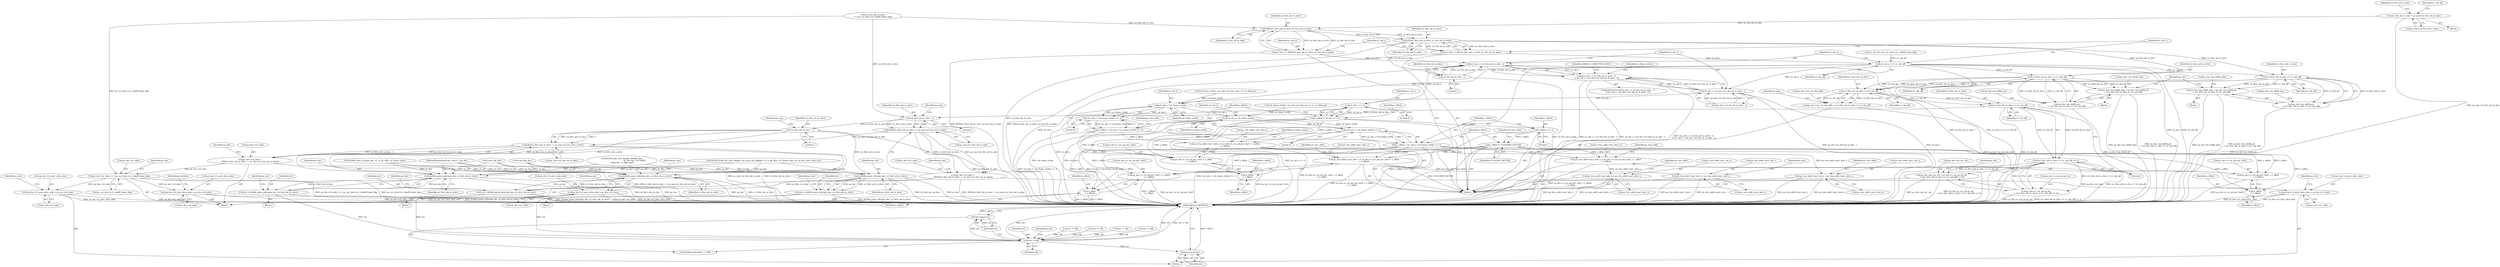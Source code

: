 digraph "0_Android_a78887bcffbc2995cf9ed72e0697acf560875e9e_2@pointer" {
"1001876" [label="(Call,u2_frm_wd_in_mbs = ps_seq->u2_frm_wd_in_mbs)"];
"1001917" [label="(Call,MOD(u2_first_mb_in_slice, u2_frm_wd_in_mbs))"];
"1001915" [label="(Call,u2_mb_x = MOD(u2_first_mb_in_slice, u2_frm_wd_in_mbs))"];
"1001930" [label="(Call,u2_mb_x > u2_frm_wd_in_mbs - 1)"];
"1001929" [label="(Call,(u2_mb_x > u2_frm_wd_in_mbs - 1)\n || (u2_mb_y > ps_dec->u2_frm_ht_in_mbs - 1))"];
"1001954" [label="(Call,u2_mb_x << 4)"];
"1001952" [label="(Call,x_offset = u2_mb_x << 4)"];
"1001964" [label="(Call,ps_trns_addr->pu1_dest_y = ps_dec->s_cur_pic.pu1_buf1 + x_offset\n + y_offset)"];
"1002023" [label="(Call,ps_trns_addr->pu1_mb_y = ps_trns_addr->pu1_dest_y)"];
"1001968" [label="(Call,ps_dec->s_cur_pic.pu1_buf1 + x_offset\n + y_offset)"];
"1001974" [label="(Call,x_offset\n + y_offset)"];
"1001984" [label="(Call,x_offset >>= 1)"];
"1001994" [label="(Call,x_offset *= YUV420SP_FACTOR)"];
"1001997" [label="(Call,ps_trns_addr->pu1_dest_u = ps_dec->s_cur_pic.pu1_buf2 + x_offset\n + y_offset)"];
"1002030" [label="(Call,ps_trns_addr->pu1_mb_u = ps_trns_addr->pu1_dest_u)"];
"1002001" [label="(Call,ps_dec->s_cur_pic.pu1_buf2 + x_offset\n + y_offset)"];
"1002007" [label="(Call,x_offset\n + y_offset)"];
"1002010" [label="(Call,ps_trns_addr->pu1_dest_v = ps_dec->s_cur_pic.pu1_buf3 + x_offset\n + y_offset)"];
"1002037" [label="(Call,ps_trns_addr->pu1_mb_v = ps_trns_addr->pu1_dest_v)"];
"1002014" [label="(Call,ps_dec->s_cur_pic.pu1_buf3 + x_offset\n + y_offset)"];
"1002020" [label="(Call,x_offset\n + y_offset)"];
"1001922" [label="(Call,DIV(u2_first_mb_in_slice, u2_frm_wd_in_mbs))"];
"1001920" [label="(Call,u2_mb_y = DIV(u2_first_mb_in_slice, u2_frm_wd_in_mbs))"];
"1001925" [label="(Call,u2_mb_y <<= u1_mb_aff)"];
"1001935" [label="(Call,u2_mb_y > ps_dec->u2_frm_ht_in_mbs - 1)"];
"1001960" [label="(Call,u2_mb_y * u4_frame_stride)"];
"1001959" [label="(Call,(u2_mb_y * u4_frame_stride) << 4)"];
"1001957" [label="(Call,y_offset = (u2_mb_y * u4_frame_stride) << 4)"];
"1001990" [label="(Call,u2_mb_y * u4_frame_stride)"];
"1001989" [label="(Call,(u2_mb_y * u4_frame_stride) << 3)"];
"1001987" [label="(Call,y_offset = (u2_mb_y * u4_frame_stride) << 3)"];
"1002059" [label="(Call,u2_first_mb_in_slice << u1_mb_aff)"];
"1002051" [label="(Call,ps_dec->ps_deblk_mbn = ps_dec->ps_deblk_pic\n + (u2_first_mb_in_slice << u1_mb_aff))"];
"1002055" [label="(Call,ps_dec->ps_deblk_pic\n + (u2_first_mb_in_slice << u1_mb_aff))"];
"1002079" [label="(Call,u2_first_mb_in_slice << u1_mb_aff)"];
"1002075" [label="(Call,ps_dec->u2_cur_mb_addr = (u2_first_mb_in_slice << u1_mb_aff))"];
"1002093" [label="(Call,u2_first_mb_in_slice << u1_mb_aff)"];
"1002092" [label="(Call,(u2_first_mb_in_slice << u1_mb_aff) << 4)"];
"1002082" [label="(Call,ps_dec->ps_mv_cur = ps_dec->s_cur_pic.ps_mv\n + ((u2_first_mb_in_slice << u1_mb_aff) << 4))"];
"1002086" [label="(Call,ps_dec->s_cur_pic.ps_mv\n + ((u2_first_mb_in_slice << u1_mb_aff) << 4))"];
"1002206" [label="(Call,u2_first_mb_in_slice - 1)"];
"1002205" [label="(Call,MOD(u2_first_mb_in_slice - 1, ps_seq->u2_frm_wd_in_mbs))"];
"1002201" [label="(Call,ps_dec->u2_mbx =\n (MOD(u2_first_mb_in_slice - 1, ps_seq->u2_frm_wd_in_mbs)))"];
"1002230" [label="(Call,ps_dec->i2_prev_slice_mbx = ps_dec->u2_mbx)"];
"1002514" [label="(Call,ps_dec->i2_prev_slice_mbx = ps_dec->u2_mbx)"];
"1002216" [label="(Call,DIV(u2_first_mb_in_slice - 1, ps_seq->u2_frm_wd_in_mbs))"];
"1002212" [label="(Call,ps_dec->u2_mby =\n (DIV(u2_first_mb_in_slice - 1, ps_seq->u2_frm_wd_in_mbs)))"];
"1002223" [label="(Call,ps_dec->u2_mby <<= ps_cur_slice->u1_mbaff_frame_flag)"];
"1002237" [label="(Call,ps_dec->i2_prev_slice_mby = ps_dec->u2_mby)"];
"1002521" [label="(Call,ps_dec->i2_prev_slice_mby = ps_dec->u2_mby)"];
"1002217" [label="(Call,u2_first_mb_in_slice - 1)"];
"1002408" [label="(Call,ih264d_parse_islice(ps_dec, u2_first_mb_in_slice))"];
"1002406" [label="(Call,ret = ih264d_parse_islice(ps_dec, u2_first_mb_in_slice))"];
"1002509" [label="(Call,ret != OK)"];
"1002512" [label="(Return,return ret;)"];
"1002569" [label="(Return,return ret;)"];
"1002443" [label="(Call,ih264d_parse_pslice(ps_dec, u2_first_mb_in_slice))"];
"1002441" [label="(Call,ret = ih264d_parse_pslice(ps_dec, u2_first_mb_in_slice))"];
"1002477" [label="(Call,ih264d_parse_bslice(ps_dec, u2_first_mb_in_slice))"];
"1002475" [label="(Call,ret = ih264d_parse_bslice(ps_dec, u2_first_mb_in_slice))"];
"1002072" [label="(Call,u2_first_mb_in_slice << u1_mb_aff)"];
"1002064" [label="(Call,ps_dec->ps_deblk_mbn = ps_dec->ps_deblk_pic\n + (u2_first_mb_in_slice << u1_mb_aff))"];
"1002068" [label="(Call,ps_dec->ps_deblk_pic\n + (u2_first_mb_in_slice << u1_mb_aff))"];
"1001932" [label="(Call,u2_frm_wd_in_mbs - 1)"];
"1002202" [label="(Call,ps_dec->u2_mbx)"];
"1002444" [label="(Identifier,ps_dec)"];
"1002038" [label="(Call,ps_trns_addr->pu1_mb_v)"];
"1002531" [label="(Identifier,ps_dec)"];
"1002482" [label="(Identifier,ps_dec)"];
"1001944" [label="(Identifier,ERROR_CORRUPTED_SLICE)"];
"1001959" [label="(Call,(u2_mb_y * u4_frame_stride) << 4)"];
"1002510" [label="(Identifier,ret)"];
"1001958" [label="(Identifier,y_offset)"];
"1001999" [label="(Identifier,ps_trns_addr)"];
"1001931" [label="(Identifier,u2_mb_x)"];
"1001975" [label="(Identifier,x_offset)"];
"1002207" [label="(Identifier,u2_first_mb_in_slice)"];
"1001930" [label="(Call,u2_mb_x > u2_frm_wd_in_mbs - 1)"];
"1001595" [label="(Call,ih264d_get_next_display_field(ps_dec,\n                                          ps_dec->ps_out_buffer,\n &(ps_dec->s_disp_op)))"];
"1002478" [label="(Identifier,ps_dec)"];
"1001935" [label="(Call,u2_mb_y > ps_dec->u2_frm_ht_in_mbs - 1)"];
"1000165" [label="(MethodParameterIn,dec_struct_t *ps_dec)"];
"1002084" [label="(Identifier,ps_dec)"];
"1001998" [label="(Call,ps_trns_addr->pu1_dest_u)"];
"1001997" [label="(Call,ps_trns_addr->pu1_dest_u = ps_dec->s_cur_pic.pu1_buf2 + x_offset\n + y_offset)"];
"1002002" [label="(Call,ps_dec->s_cur_pic.pu1_buf2)"];
"1002095" [label="(Identifier,u1_mb_aff)"];
"1002467" [label="(Block,)"];
"1001960" [label="(Call,u2_mb_y * u4_frame_stride)"];
"1002201" [label="(Call,ps_dec->u2_mbx =\n (MOD(u2_first_mb_in_slice - 1, ps_seq->u2_frm_wd_in_mbs)))"];
"1002521" [label="(Call,ps_dec->i2_prev_slice_mby = ps_dec->u2_mby)"];
"1002522" [label="(Call,ps_dec->i2_prev_slice_mby)"];
"1002030" [label="(Call,ps_trns_addr->pu1_mb_u = ps_trns_addr->pu1_dest_u)"];
"1002218" [label="(Identifier,u2_first_mb_in_slice)"];
"1002224" [label="(Call,ps_dec->u2_mby)"];
"1002073" [label="(Identifier,u2_first_mb_in_slice)"];
"1001933" [label="(Identifier,u2_frm_wd_in_mbs)"];
"1001994" [label="(Call,x_offset *= YUV420SP_FACTOR)"];
"1001878" [label="(Call,ps_seq->u2_frm_wd_in_mbs)"];
"1002241" [label="(Call,ps_dec->u2_mby)"];
"1002513" [label="(Identifier,ret)"];
"1002516" [label="(Identifier,ps_dec)"];
"1002512" [label="(Return,return ret;)"];
"1001877" [label="(Identifier,u2_frm_wd_in_mbs)"];
"1001925" [label="(Call,u2_mb_y <<= u1_mb_aff)"];
"1001921" [label="(Identifier,u2_mb_y)"];
"1001987" [label="(Call,y_offset = (u2_mb_y * u4_frame_stride) << 3)"];
"1001876" [label="(Call,u2_frm_wd_in_mbs = ps_seq->u2_frm_wd_in_mbs)"];
"1001917" [label="(Call,MOD(u2_first_mb_in_slice, u2_frm_wd_in_mbs))"];
"1002041" [label="(Call,ps_trns_addr->pu1_dest_v)"];
"1001920" [label="(Call,u2_mb_y = DIV(u2_first_mb_in_slice, u2_frm_wd_in_mbs))"];
"1002050" [label="(Block,)"];
"1001957" [label="(Call,y_offset = (u2_mb_y * u4_frame_stride) << 4)"];
"1001965" [label="(Call,ps_trns_addr->pu1_dest_y)"];
"1001984" [label="(Call,x_offset >>= 1)"];
"1002001" [label="(Call,ps_dec->s_cur_pic.pu1_buf2 + x_offset\n + y_offset)"];
"1002032" [label="(Identifier,ps_trns_addr)"];
"1002010" [label="(Call,ps_trns_addr->pu1_dest_v = ps_dec->s_cur_pic.pu1_buf3 + x_offset\n + y_offset)"];
"1001962" [label="(Identifier,u4_frame_stride)"];
"1001891" [label="(Block,)"];
"1002511" [label="(Identifier,OK)"];
"1001937" [label="(Call,ps_dec->u2_frm_ht_in_mbs - 1)"];
"1002476" [label="(Identifier,ret)"];
"1002230" [label="(Call,ps_dec->i2_prev_slice_mbx = ps_dec->u2_mbx)"];
"1002570" [label="(Identifier,ret)"];
"1002509" [label="(Call,ret != OK)"];
"1002448" [label="(Identifier,ps_dec)"];
"1001584" [label="(Call,ret != OK)"];
"1002096" [label="(Literal,4)"];
"1001985" [label="(Identifier,x_offset)"];
"1001923" [label="(Identifier,u2_first_mb_in_slice)"];
"1002214" [label="(Identifier,ps_dec)"];
"1001919" [label="(Identifier,u2_frm_wd_in_mbs)"];
"1001916" [label="(Identifier,u2_mb_x)"];
"1002075" [label="(Call,ps_dec->u2_cur_mb_addr = (u2_first_mb_in_slice << u1_mb_aff))"];
"1001936" [label="(Identifier,u2_mb_y)"];
"1001955" [label="(Identifier,u2_mb_x)"];
"1001918" [label="(Identifier,u2_first_mb_in_slice)"];
"1002514" [label="(Call,ps_dec->i2_prev_slice_mbx = ps_dec->u2_mbx)"];
"1002007" [label="(Call,x_offset\n + y_offset)"];
"1002246" [label="(Identifier,ps_bitstrm)"];
"1001986" [label="(Literal,1)"];
"1001976" [label="(Identifier,y_offset)"];
"1001946" [label="(Identifier,u4_frame_stride)"];
"1001961" [label="(Identifier,u2_mb_y)"];
"1001956" [label="(Literal,4)"];
"1002220" [label="(Call,ps_seq->u2_frm_wd_in_mbs)"];
"1001369" [label="(Call,ret != OK)"];
"1002063" [label="(Block,)"];
"1001881" [label="(Call,u1_mb_aff = ps_cur_slice->u1_mbaff_frame_flag)"];
"1002445" [label="(Identifier,u2_first_mb_in_slice)"];
"1002056" [label="(Call,ps_dec->ps_deblk_pic)"];
"1002093" [label="(Call,u2_first_mb_in_slice << u1_mb_aff)"];
"1001934" [label="(Literal,1)"];
"1002475" [label="(Call,ret = ih264d_parse_bslice(ps_dec, u2_first_mb_in_slice))"];
"1002021" [label="(Identifier,x_offset)"];
"1002025" [label="(Identifier,ps_trns_addr)"];
"1002209" [label="(Call,ps_seq->u2_frm_wd_in_mbs)"];
"1002410" [label="(Identifier,u2_first_mb_in_slice)"];
"1002077" [label="(Identifier,ps_dec)"];
"1001945" [label="(Call,u4_frame_stride = ps_dec->u2_frm_wd_y << u1_field_pic)"];
"1001966" [label="(Identifier,ps_trns_addr)"];
"1002027" [label="(Call,ps_trns_addr->pu1_dest_y)"];
"1000166" [label="(Block,)"];
"1002065" [label="(Call,ps_dec->ps_deblk_mbn)"];
"1001992" [label="(Identifier,u4_frame_stride)"];
"1001872" [label="(Block,)"];
"1002234" [label="(Call,ps_dec->u2_mbx)"];
"1002227" [label="(Call,ps_cur_slice->u1_mbaff_frame_flag)"];
"1001963" [label="(Literal,4)"];
"1002086" [label="(Call,ps_dec->s_cur_pic.ps_mv\n + ((u2_first_mb_in_slice << u1_mb_aff) << 4))"];
"1001924" [label="(Identifier,u2_frm_wd_in_mbs)"];
"1001915" [label="(Call,u2_mb_x = MOD(u2_first_mb_in_slice, u2_frm_wd_in_mbs))"];
"1001922" [label="(Call,DIV(u2_first_mb_in_slice, u2_frm_wd_in_mbs))"];
"1002061" [label="(Identifier,u1_mb_aff)"];
"1002217" [label="(Call,u2_first_mb_in_slice - 1)"];
"1001043" [label="(Call,ih264d_mark_err_slice_skip(ps_dec, num_mb_skipped, u1_is_idr_slice, u2_frame_num, ps_cur_poc, prev_slice_err))"];
"1001932" [label="(Call,u2_frm_wd_in_mbs - 1)"];
"1002020" [label="(Call,x_offset\n + y_offset)"];
"1002055" [label="(Call,ps_dec->ps_deblk_pic\n + (u2_first_mb_in_slice << u1_mb_aff))"];
"1002441" [label="(Call,ret = ih264d_parse_pslice(ps_dec, u2_first_mb_in_slice))"];
"1002015" [label="(Call,ps_dec->s_cur_pic.pu1_buf3)"];
"1001854" [label="(Block,)"];
"1002525" [label="(Call,ps_dec->u2_mby)"];
"1002523" [label="(Identifier,ps_dec)"];
"1002023" [label="(Call,ps_trns_addr->pu1_mb_y = ps_trns_addr->pu1_dest_y)"];
"1001129" [label="(Call,ret != OK)"];
"1002518" [label="(Call,ps_dec->u2_mbx)"];
"1002011" [label="(Call,ps_trns_addr->pu1_dest_v)"];
"1002479" [label="(Identifier,u2_first_mb_in_slice)"];
"1002196" [label="(Identifier,ps_dec)"];
"1002064" [label="(Call,ps_dec->ps_deblk_mbn = ps_dec->ps_deblk_pic\n + (u2_first_mb_in_slice << u1_mb_aff))"];
"1001694" [label="(Call,(void *)ps_dec)"];
"1002225" [label="(Identifier,ps_dec)"];
"1002223" [label="(Call,ps_dec->u2_mby <<= ps_cur_slice->u1_mbaff_frame_flag)"];
"1001928" [label="(ControlStructure,if((u2_mb_x > u2_frm_wd_in_mbs - 1)\n || (u2_mb_y > ps_dec->u2_frm_ht_in_mbs - 1)))"];
"1001964" [label="(Call,ps_trns_addr->pu1_dest_y = ps_dec->s_cur_pic.pu1_buf1 + x_offset\n + y_offset)"];
"1002022" [label="(Identifier,y_offset)"];
"1002082" [label="(Call,ps_dec->ps_mv_cur = ps_dec->s_cur_pic.ps_mv\n + ((u2_first_mb_in_slice << u1_mb_aff) << 4))"];
"1001231" [label="(Call,ih264d_end_of_pic(ps_dec, u1_is_idr_slice, u2_frame_num))"];
"1002238" [label="(Call,ps_dec->i2_prev_slice_mby)"];
"1001978" [label="(Identifier,u4_frame_stride)"];
"1002206" [label="(Call,u2_first_mb_in_slice - 1)"];
"1002406" [label="(Call,ret = ih264d_parse_islice(ps_dec, u2_first_mb_in_slice))"];
"1002515" [label="(Call,ps_dec->i2_prev_slice_mbx)"];
"1002232" [label="(Identifier,ps_dec)"];
"1002074" [label="(Identifier,u1_mb_aff)"];
"1002009" [label="(Identifier,y_offset)"];
"1002221" [label="(Identifier,ps_seq)"];
"1002398" [label="(Block,)"];
"1002052" [label="(Call,ps_dec->ps_deblk_mbn)"];
"1002442" [label="(Identifier,ret)"];
"1002024" [label="(Call,ps_trns_addr->pu1_mb_y)"];
"1002060" [label="(Identifier,u2_first_mb_in_slice)"];
"1001974" [label="(Call,x_offset\n + y_offset)"];
"1001926" [label="(Identifier,u2_mb_y)"];
"1002031" [label="(Call,ps_trns_addr->pu1_mb_u)"];
"1002087" [label="(Call,ps_dec->s_cur_pic.ps_mv)"];
"1001969" [label="(Call,ps_dec->s_cur_pic.pu1_buf1)"];
"1001990" [label="(Call,u2_mb_y * u4_frame_stride)"];
"1001995" [label="(Identifier,x_offset)"];
"1002039" [label="(Identifier,ps_trns_addr)"];
"1002008" [label="(Identifier,x_offset)"];
"1002094" [label="(Identifier,u2_first_mb_in_slice)"];
"1002208" [label="(Literal,1)"];
"1001954" [label="(Call,u2_mb_x << 4)"];
"1002047" [label="(Identifier,ps_dec)"];
"1001863" [label="(Call,u2_first_mb_in_slice\n << ps_cur_slice->u1_mbaff_frame_flag)"];
"1002068" [label="(Call,ps_dec->ps_deblk_pic\n + (u2_first_mb_in_slice << u1_mb_aff))"];
"1001996" [label="(Identifier,YUV420SP_FACTOR)"];
"1001991" [label="(Identifier,u2_mb_y)"];
"1002092" [label="(Call,(u2_first_mb_in_slice << u1_mb_aff) << 4)"];
"1002081" [label="(Identifier,u1_mb_aff)"];
"1002408" [label="(Call,ih264d_parse_islice(ps_dec, u2_first_mb_in_slice))"];
"1002037" [label="(Call,ps_trns_addr->pu1_mb_v = ps_trns_addr->pu1_dest_v)"];
"1002409" [label="(Identifier,ps_dec)"];
"1002216" [label="(Call,DIV(u2_first_mb_in_slice - 1, ps_seq->u2_frm_wd_in_mbs))"];
"1002014" [label="(Call,ps_dec->s_cur_pic.pu1_buf3 + x_offset\n + y_offset)"];
"1002069" [label="(Call,ps_dec->ps_deblk_pic)"];
"1001988" [label="(Identifier,y_offset)"];
"1001236" [label="(Call,ret != OK)"];
"1002213" [label="(Call,ps_dec->u2_mby)"];
"1001968" [label="(Call,ps_dec->s_cur_pic.pu1_buf1 + x_offset\n + y_offset)"];
"1002012" [label="(Identifier,ps_trns_addr)"];
"1002034" [label="(Call,ps_trns_addr->pu1_dest_u)"];
"1001977" [label="(Call,u4_frame_stride = ps_dec->u2_frm_wd_uv << u1_field_pic)"];
"1001882" [label="(Identifier,u1_mb_aff)"];
"1001993" [label="(Literal,3)"];
"1002079" [label="(Call,u2_first_mb_in_slice << u1_mb_aff)"];
"1002076" [label="(Call,ps_dec->u2_cur_mb_addr)"];
"1002072" [label="(Call,u2_first_mb_in_slice << u1_mb_aff)"];
"1002407" [label="(Identifier,ret)"];
"1002239" [label="(Identifier,ps_dec)"];
"1002219" [label="(Literal,1)"];
"1002059" [label="(Call,u2_first_mb_in_slice << u1_mb_aff)"];
"1002212" [label="(Call,ps_dec->u2_mby =\n (DIV(u2_first_mb_in_slice - 1, ps_seq->u2_frm_wd_in_mbs)))"];
"1002443" [label="(Call,ih264d_parse_pslice(ps_dec, u2_first_mb_in_slice))"];
"1002571" [label="(MethodReturn,WORD32)"];
"1001953" [label="(Identifier,x_offset)"];
"1002205" [label="(Call,MOD(u2_first_mb_in_slice - 1, ps_seq->u2_frm_wd_in_mbs))"];
"1002508" [label="(ControlStructure,if(ret != OK))"];
"1001650" [label="(Call,(void *)ps_dec)"];
"1002569" [label="(Return,return ret;)"];
"1002433" [label="(Block,)"];
"1002210" [label="(Identifier,ps_seq)"];
"1001989" [label="(Call,(u2_mb_y * u4_frame_stride) << 3)"];
"1002237" [label="(Call,ps_dec->i2_prev_slice_mby = ps_dec->u2_mby)"];
"1001952" [label="(Call,x_offset = u2_mb_x << 4)"];
"1001927" [label="(Identifier,u1_mb_aff)"];
"1002080" [label="(Identifier,u2_first_mb_in_slice)"];
"1002231" [label="(Call,ps_dec->i2_prev_slice_mbx)"];
"1002051" [label="(Call,ps_dec->ps_deblk_mbn = ps_dec->ps_deblk_pic\n + (u2_first_mb_in_slice << u1_mb_aff))"];
"1002083" [label="(Call,ps_dec->ps_mv_cur)"];
"1002415" [label="(Identifier,ps_dec)"];
"1002477" [label="(Call,ih264d_parse_bslice(ps_dec, u2_first_mb_in_slice))"];
"1001929" [label="(Call,(u2_mb_x > u2_frm_wd_in_mbs - 1)\n || (u2_mb_y > ps_dec->u2_frm_ht_in_mbs - 1))"];
"1001876" -> "1001872"  [label="AST: "];
"1001876" -> "1001878"  [label="CFG: "];
"1001877" -> "1001876"  [label="AST: "];
"1001878" -> "1001876"  [label="AST: "];
"1001882" -> "1001876"  [label="CFG: "];
"1001876" -> "1002571"  [label="DDG: ps_seq->u2_frm_wd_in_mbs"];
"1001876" -> "1001917"  [label="DDG: u2_frm_wd_in_mbs"];
"1001917" -> "1001915"  [label="AST: "];
"1001917" -> "1001919"  [label="CFG: "];
"1001918" -> "1001917"  [label="AST: "];
"1001919" -> "1001917"  [label="AST: "];
"1001915" -> "1001917"  [label="CFG: "];
"1001917" -> "1001915"  [label="DDG: u2_first_mb_in_slice"];
"1001917" -> "1001915"  [label="DDG: u2_frm_wd_in_mbs"];
"1001863" -> "1001917"  [label="DDG: u2_first_mb_in_slice"];
"1001917" -> "1001922"  [label="DDG: u2_first_mb_in_slice"];
"1001917" -> "1001922"  [label="DDG: u2_frm_wd_in_mbs"];
"1001915" -> "1001891"  [label="AST: "];
"1001916" -> "1001915"  [label="AST: "];
"1001921" -> "1001915"  [label="CFG: "];
"1001915" -> "1002571"  [label="DDG: MOD(u2_first_mb_in_slice, u2_frm_wd_in_mbs)"];
"1001915" -> "1001930"  [label="DDG: u2_mb_x"];
"1001930" -> "1001929"  [label="AST: "];
"1001930" -> "1001932"  [label="CFG: "];
"1001931" -> "1001930"  [label="AST: "];
"1001932" -> "1001930"  [label="AST: "];
"1001936" -> "1001930"  [label="CFG: "];
"1001929" -> "1001930"  [label="CFG: "];
"1001930" -> "1002571"  [label="DDG: u2_frm_wd_in_mbs - 1"];
"1001930" -> "1002571"  [label="DDG: u2_mb_x"];
"1001930" -> "1001929"  [label="DDG: u2_mb_x"];
"1001930" -> "1001929"  [label="DDG: u2_frm_wd_in_mbs - 1"];
"1001932" -> "1001930"  [label="DDG: u2_frm_wd_in_mbs"];
"1001932" -> "1001930"  [label="DDG: 1"];
"1001930" -> "1001954"  [label="DDG: u2_mb_x"];
"1001929" -> "1001928"  [label="AST: "];
"1001929" -> "1001935"  [label="CFG: "];
"1001935" -> "1001929"  [label="AST: "];
"1001944" -> "1001929"  [label="CFG: "];
"1001946" -> "1001929"  [label="CFG: "];
"1001929" -> "1002571"  [label="DDG: (u2_mb_x > u2_frm_wd_in_mbs - 1)\n || (u2_mb_y > ps_dec->u2_frm_ht_in_mbs - 1)"];
"1001929" -> "1002571"  [label="DDG: u2_mb_x > u2_frm_wd_in_mbs - 1"];
"1001929" -> "1002571"  [label="DDG: u2_mb_y > ps_dec->u2_frm_ht_in_mbs - 1"];
"1001935" -> "1001929"  [label="DDG: u2_mb_y"];
"1001935" -> "1001929"  [label="DDG: ps_dec->u2_frm_ht_in_mbs - 1"];
"1001954" -> "1001952"  [label="AST: "];
"1001954" -> "1001956"  [label="CFG: "];
"1001955" -> "1001954"  [label="AST: "];
"1001956" -> "1001954"  [label="AST: "];
"1001952" -> "1001954"  [label="CFG: "];
"1001954" -> "1002571"  [label="DDG: u2_mb_x"];
"1001954" -> "1001952"  [label="DDG: u2_mb_x"];
"1001954" -> "1001952"  [label="DDG: 4"];
"1001952" -> "1001891"  [label="AST: "];
"1001953" -> "1001952"  [label="AST: "];
"1001958" -> "1001952"  [label="CFG: "];
"1001952" -> "1002571"  [label="DDG: u2_mb_x << 4"];
"1001952" -> "1001964"  [label="DDG: x_offset"];
"1001952" -> "1001968"  [label="DDG: x_offset"];
"1001952" -> "1001974"  [label="DDG: x_offset"];
"1001952" -> "1001984"  [label="DDG: x_offset"];
"1001964" -> "1001891"  [label="AST: "];
"1001964" -> "1001968"  [label="CFG: "];
"1001965" -> "1001964"  [label="AST: "];
"1001968" -> "1001964"  [label="AST: "];
"1001978" -> "1001964"  [label="CFG: "];
"1001964" -> "1002571"  [label="DDG: ps_dec->s_cur_pic.pu1_buf1 + x_offset\n + y_offset"];
"1001957" -> "1001964"  [label="DDG: y_offset"];
"1001964" -> "1002023"  [label="DDG: ps_trns_addr->pu1_dest_y"];
"1002023" -> "1001891"  [label="AST: "];
"1002023" -> "1002027"  [label="CFG: "];
"1002024" -> "1002023"  [label="AST: "];
"1002027" -> "1002023"  [label="AST: "];
"1002032" -> "1002023"  [label="CFG: "];
"1002023" -> "1002571"  [label="DDG: ps_trns_addr->pu1_dest_y"];
"1002023" -> "1002571"  [label="DDG: ps_trns_addr->pu1_mb_y"];
"1001968" -> "1001974"  [label="CFG: "];
"1001969" -> "1001968"  [label="AST: "];
"1001974" -> "1001968"  [label="AST: "];
"1001968" -> "1002571"  [label="DDG: ps_dec->s_cur_pic.pu1_buf1"];
"1001957" -> "1001968"  [label="DDG: y_offset"];
"1001974" -> "1001976"  [label="CFG: "];
"1001975" -> "1001974"  [label="AST: "];
"1001976" -> "1001974"  [label="AST: "];
"1001957" -> "1001974"  [label="DDG: y_offset"];
"1001984" -> "1001891"  [label="AST: "];
"1001984" -> "1001986"  [label="CFG: "];
"1001985" -> "1001984"  [label="AST: "];
"1001986" -> "1001984"  [label="AST: "];
"1001988" -> "1001984"  [label="CFG: "];
"1001984" -> "1002571"  [label="DDG: x_offset >>= 1"];
"1001984" -> "1001994"  [label="DDG: x_offset"];
"1001994" -> "1001891"  [label="AST: "];
"1001994" -> "1001996"  [label="CFG: "];
"1001995" -> "1001994"  [label="AST: "];
"1001996" -> "1001994"  [label="AST: "];
"1001999" -> "1001994"  [label="CFG: "];
"1001994" -> "1002571"  [label="DDG: YUV420SP_FACTOR"];
"1001994" -> "1001997"  [label="DDG: x_offset"];
"1001994" -> "1002001"  [label="DDG: x_offset"];
"1001994" -> "1002007"  [label="DDG: x_offset"];
"1001994" -> "1002010"  [label="DDG: x_offset"];
"1001994" -> "1002014"  [label="DDG: x_offset"];
"1001994" -> "1002020"  [label="DDG: x_offset"];
"1001997" -> "1001891"  [label="AST: "];
"1001997" -> "1002001"  [label="CFG: "];
"1001998" -> "1001997"  [label="AST: "];
"1002001" -> "1001997"  [label="AST: "];
"1002012" -> "1001997"  [label="CFG: "];
"1001997" -> "1002571"  [label="DDG: ps_dec->s_cur_pic.pu1_buf2 + x_offset\n + y_offset"];
"1001987" -> "1001997"  [label="DDG: y_offset"];
"1001997" -> "1002030"  [label="DDG: ps_trns_addr->pu1_dest_u"];
"1002030" -> "1001891"  [label="AST: "];
"1002030" -> "1002034"  [label="CFG: "];
"1002031" -> "1002030"  [label="AST: "];
"1002034" -> "1002030"  [label="AST: "];
"1002039" -> "1002030"  [label="CFG: "];
"1002030" -> "1002571"  [label="DDG: ps_trns_addr->pu1_dest_u"];
"1002030" -> "1002571"  [label="DDG: ps_trns_addr->pu1_mb_u"];
"1002001" -> "1002007"  [label="CFG: "];
"1002002" -> "1002001"  [label="AST: "];
"1002007" -> "1002001"  [label="AST: "];
"1002001" -> "1002571"  [label="DDG: ps_dec->s_cur_pic.pu1_buf2"];
"1001987" -> "1002001"  [label="DDG: y_offset"];
"1002007" -> "1002009"  [label="CFG: "];
"1002008" -> "1002007"  [label="AST: "];
"1002009" -> "1002007"  [label="AST: "];
"1001987" -> "1002007"  [label="DDG: y_offset"];
"1002010" -> "1001891"  [label="AST: "];
"1002010" -> "1002014"  [label="CFG: "];
"1002011" -> "1002010"  [label="AST: "];
"1002014" -> "1002010"  [label="AST: "];
"1002025" -> "1002010"  [label="CFG: "];
"1002010" -> "1002571"  [label="DDG: ps_dec->s_cur_pic.pu1_buf3 + x_offset\n + y_offset"];
"1001987" -> "1002010"  [label="DDG: y_offset"];
"1002010" -> "1002037"  [label="DDG: ps_trns_addr->pu1_dest_v"];
"1002037" -> "1001891"  [label="AST: "];
"1002037" -> "1002041"  [label="CFG: "];
"1002038" -> "1002037"  [label="AST: "];
"1002041" -> "1002037"  [label="AST: "];
"1002047" -> "1002037"  [label="CFG: "];
"1002037" -> "1002571"  [label="DDG: ps_trns_addr->pu1_mb_v"];
"1002037" -> "1002571"  [label="DDG: ps_trns_addr->pu1_dest_v"];
"1002014" -> "1002020"  [label="CFG: "];
"1002015" -> "1002014"  [label="AST: "];
"1002020" -> "1002014"  [label="AST: "];
"1002014" -> "1002571"  [label="DDG: ps_dec->s_cur_pic.pu1_buf3"];
"1002014" -> "1002571"  [label="DDG: x_offset\n + y_offset"];
"1001987" -> "1002014"  [label="DDG: y_offset"];
"1002020" -> "1002022"  [label="CFG: "];
"1002021" -> "1002020"  [label="AST: "];
"1002022" -> "1002020"  [label="AST: "];
"1002020" -> "1002571"  [label="DDG: y_offset"];
"1002020" -> "1002571"  [label="DDG: x_offset"];
"1001987" -> "1002020"  [label="DDG: y_offset"];
"1001922" -> "1001920"  [label="AST: "];
"1001922" -> "1001924"  [label="CFG: "];
"1001923" -> "1001922"  [label="AST: "];
"1001924" -> "1001922"  [label="AST: "];
"1001920" -> "1001922"  [label="CFG: "];
"1001922" -> "1002571"  [label="DDG: u2_first_mb_in_slice"];
"1001922" -> "1001920"  [label="DDG: u2_first_mb_in_slice"];
"1001922" -> "1001920"  [label="DDG: u2_frm_wd_in_mbs"];
"1001922" -> "1001932"  [label="DDG: u2_frm_wd_in_mbs"];
"1001922" -> "1002059"  [label="DDG: u2_first_mb_in_slice"];
"1001922" -> "1002072"  [label="DDG: u2_first_mb_in_slice"];
"1001920" -> "1001891"  [label="AST: "];
"1001921" -> "1001920"  [label="AST: "];
"1001926" -> "1001920"  [label="CFG: "];
"1001920" -> "1002571"  [label="DDG: DIV(u2_first_mb_in_slice, u2_frm_wd_in_mbs)"];
"1001920" -> "1001925"  [label="DDG: u2_mb_y"];
"1001925" -> "1001891"  [label="AST: "];
"1001925" -> "1001927"  [label="CFG: "];
"1001926" -> "1001925"  [label="AST: "];
"1001927" -> "1001925"  [label="AST: "];
"1001931" -> "1001925"  [label="CFG: "];
"1001925" -> "1002571"  [label="DDG: u2_mb_y"];
"1001925" -> "1002571"  [label="DDG: u1_mb_aff"];
"1001925" -> "1002571"  [label="DDG: u2_mb_y <<= u1_mb_aff"];
"1001881" -> "1001925"  [label="DDG: u1_mb_aff"];
"1001925" -> "1001935"  [label="DDG: u2_mb_y"];
"1001925" -> "1001960"  [label="DDG: u2_mb_y"];
"1001925" -> "1002059"  [label="DDG: u1_mb_aff"];
"1001925" -> "1002072"  [label="DDG: u1_mb_aff"];
"1001935" -> "1001937"  [label="CFG: "];
"1001936" -> "1001935"  [label="AST: "];
"1001937" -> "1001935"  [label="AST: "];
"1001935" -> "1002571"  [label="DDG: ps_dec->u2_frm_ht_in_mbs - 1"];
"1001935" -> "1002571"  [label="DDG: u2_mb_y"];
"1001937" -> "1001935"  [label="DDG: ps_dec->u2_frm_ht_in_mbs"];
"1001937" -> "1001935"  [label="DDG: 1"];
"1001935" -> "1001960"  [label="DDG: u2_mb_y"];
"1001960" -> "1001959"  [label="AST: "];
"1001960" -> "1001962"  [label="CFG: "];
"1001961" -> "1001960"  [label="AST: "];
"1001962" -> "1001960"  [label="AST: "];
"1001963" -> "1001960"  [label="CFG: "];
"1001960" -> "1001959"  [label="DDG: u2_mb_y"];
"1001960" -> "1001959"  [label="DDG: u4_frame_stride"];
"1001945" -> "1001960"  [label="DDG: u4_frame_stride"];
"1001960" -> "1001990"  [label="DDG: u2_mb_y"];
"1001959" -> "1001957"  [label="AST: "];
"1001959" -> "1001963"  [label="CFG: "];
"1001963" -> "1001959"  [label="AST: "];
"1001957" -> "1001959"  [label="CFG: "];
"1001959" -> "1001957"  [label="DDG: u2_mb_y * u4_frame_stride"];
"1001959" -> "1001957"  [label="DDG: 4"];
"1001957" -> "1001891"  [label="AST: "];
"1001958" -> "1001957"  [label="AST: "];
"1001966" -> "1001957"  [label="CFG: "];
"1001957" -> "1002571"  [label="DDG: (u2_mb_y * u4_frame_stride) << 4"];
"1001990" -> "1001989"  [label="AST: "];
"1001990" -> "1001992"  [label="CFG: "];
"1001991" -> "1001990"  [label="AST: "];
"1001992" -> "1001990"  [label="AST: "];
"1001993" -> "1001990"  [label="CFG: "];
"1001990" -> "1002571"  [label="DDG: u4_frame_stride"];
"1001990" -> "1002571"  [label="DDG: u2_mb_y"];
"1001990" -> "1001989"  [label="DDG: u2_mb_y"];
"1001990" -> "1001989"  [label="DDG: u4_frame_stride"];
"1001977" -> "1001990"  [label="DDG: u4_frame_stride"];
"1001989" -> "1001987"  [label="AST: "];
"1001989" -> "1001993"  [label="CFG: "];
"1001993" -> "1001989"  [label="AST: "];
"1001987" -> "1001989"  [label="CFG: "];
"1001989" -> "1002571"  [label="DDG: u2_mb_y * u4_frame_stride"];
"1001989" -> "1001987"  [label="DDG: u2_mb_y * u4_frame_stride"];
"1001989" -> "1001987"  [label="DDG: 3"];
"1001987" -> "1001891"  [label="AST: "];
"1001988" -> "1001987"  [label="AST: "];
"1001995" -> "1001987"  [label="CFG: "];
"1001987" -> "1002571"  [label="DDG: (u2_mb_y * u4_frame_stride) << 3"];
"1002059" -> "1002055"  [label="AST: "];
"1002059" -> "1002061"  [label="CFG: "];
"1002060" -> "1002059"  [label="AST: "];
"1002061" -> "1002059"  [label="AST: "];
"1002055" -> "1002059"  [label="CFG: "];
"1002059" -> "1002051"  [label="DDG: u2_first_mb_in_slice"];
"1002059" -> "1002051"  [label="DDG: u1_mb_aff"];
"1002059" -> "1002055"  [label="DDG: u2_first_mb_in_slice"];
"1002059" -> "1002055"  [label="DDG: u1_mb_aff"];
"1002059" -> "1002079"  [label="DDG: u2_first_mb_in_slice"];
"1002059" -> "1002079"  [label="DDG: u1_mb_aff"];
"1002051" -> "1002050"  [label="AST: "];
"1002051" -> "1002055"  [label="CFG: "];
"1002052" -> "1002051"  [label="AST: "];
"1002055" -> "1002051"  [label="AST: "];
"1002077" -> "1002051"  [label="CFG: "];
"1002051" -> "1002571"  [label="DDG: ps_dec->ps_deblk_pic\n + (u2_first_mb_in_slice << u1_mb_aff)"];
"1002051" -> "1002571"  [label="DDG: ps_dec->ps_deblk_mbn"];
"1002056" -> "1002055"  [label="AST: "];
"1002055" -> "1002571"  [label="DDG: ps_dec->ps_deblk_pic"];
"1002079" -> "1002075"  [label="AST: "];
"1002079" -> "1002081"  [label="CFG: "];
"1002080" -> "1002079"  [label="AST: "];
"1002081" -> "1002079"  [label="AST: "];
"1002075" -> "1002079"  [label="CFG: "];
"1002079" -> "1002075"  [label="DDG: u2_first_mb_in_slice"];
"1002079" -> "1002075"  [label="DDG: u1_mb_aff"];
"1002072" -> "1002079"  [label="DDG: u2_first_mb_in_slice"];
"1002072" -> "1002079"  [label="DDG: u1_mb_aff"];
"1002079" -> "1002093"  [label="DDG: u2_first_mb_in_slice"];
"1002079" -> "1002093"  [label="DDG: u1_mb_aff"];
"1002075" -> "1001891"  [label="AST: "];
"1002076" -> "1002075"  [label="AST: "];
"1002084" -> "1002075"  [label="CFG: "];
"1002075" -> "1002571"  [label="DDG: ps_dec->u2_cur_mb_addr"];
"1002093" -> "1002092"  [label="AST: "];
"1002093" -> "1002095"  [label="CFG: "];
"1002094" -> "1002093"  [label="AST: "];
"1002095" -> "1002093"  [label="AST: "];
"1002096" -> "1002093"  [label="CFG: "];
"1002093" -> "1002571"  [label="DDG: u1_mb_aff"];
"1002093" -> "1002092"  [label="DDG: u2_first_mb_in_slice"];
"1002093" -> "1002092"  [label="DDG: u1_mb_aff"];
"1002093" -> "1002206"  [label="DDG: u2_first_mb_in_slice"];
"1002092" -> "1002086"  [label="AST: "];
"1002092" -> "1002096"  [label="CFG: "];
"1002096" -> "1002092"  [label="AST: "];
"1002086" -> "1002092"  [label="CFG: "];
"1002092" -> "1002571"  [label="DDG: u2_first_mb_in_slice << u1_mb_aff"];
"1002092" -> "1002082"  [label="DDG: u2_first_mb_in_slice << u1_mb_aff"];
"1002092" -> "1002082"  [label="DDG: 4"];
"1002092" -> "1002086"  [label="DDG: u2_first_mb_in_slice << u1_mb_aff"];
"1002092" -> "1002086"  [label="DDG: 4"];
"1002082" -> "1001891"  [label="AST: "];
"1002082" -> "1002086"  [label="CFG: "];
"1002083" -> "1002082"  [label="AST: "];
"1002086" -> "1002082"  [label="AST: "];
"1002196" -> "1002082"  [label="CFG: "];
"1002082" -> "1002571"  [label="DDG: ps_dec->ps_mv_cur"];
"1002082" -> "1002571"  [label="DDG: ps_dec->s_cur_pic.ps_mv\n + ((u2_first_mb_in_slice << u1_mb_aff) << 4)"];
"1002087" -> "1002086"  [label="AST: "];
"1002086" -> "1002571"  [label="DDG: (u2_first_mb_in_slice << u1_mb_aff) << 4"];
"1002086" -> "1002571"  [label="DDG: ps_dec->s_cur_pic.ps_mv"];
"1002206" -> "1002205"  [label="AST: "];
"1002206" -> "1002208"  [label="CFG: "];
"1002207" -> "1002206"  [label="AST: "];
"1002208" -> "1002206"  [label="AST: "];
"1002210" -> "1002206"  [label="CFG: "];
"1002206" -> "1002205"  [label="DDG: u2_first_mb_in_slice"];
"1002206" -> "1002205"  [label="DDG: 1"];
"1001863" -> "1002206"  [label="DDG: u2_first_mb_in_slice"];
"1002206" -> "1002217"  [label="DDG: u2_first_mb_in_slice"];
"1002205" -> "1002201"  [label="AST: "];
"1002205" -> "1002209"  [label="CFG: "];
"1002209" -> "1002205"  [label="AST: "];
"1002201" -> "1002205"  [label="CFG: "];
"1002205" -> "1002201"  [label="DDG: u2_first_mb_in_slice - 1"];
"1002205" -> "1002201"  [label="DDG: ps_seq->u2_frm_wd_in_mbs"];
"1002205" -> "1002216"  [label="DDG: ps_seq->u2_frm_wd_in_mbs"];
"1002201" -> "1001854"  [label="AST: "];
"1002202" -> "1002201"  [label="AST: "];
"1002214" -> "1002201"  [label="CFG: "];
"1002201" -> "1002571"  [label="DDG: MOD(u2_first_mb_in_slice - 1, ps_seq->u2_frm_wd_in_mbs)"];
"1002201" -> "1002230"  [label="DDG: ps_dec->u2_mbx"];
"1002201" -> "1002514"  [label="DDG: ps_dec->u2_mbx"];
"1002230" -> "1001854"  [label="AST: "];
"1002230" -> "1002234"  [label="CFG: "];
"1002231" -> "1002230"  [label="AST: "];
"1002234" -> "1002230"  [label="AST: "];
"1002239" -> "1002230"  [label="CFG: "];
"1002230" -> "1002571"  [label="DDG: ps_dec->u2_mbx"];
"1002230" -> "1002571"  [label="DDG: ps_dec->i2_prev_slice_mbx"];
"1002514" -> "1000166"  [label="AST: "];
"1002514" -> "1002518"  [label="CFG: "];
"1002515" -> "1002514"  [label="AST: "];
"1002518" -> "1002514"  [label="AST: "];
"1002523" -> "1002514"  [label="CFG: "];
"1002514" -> "1002571"  [label="DDG: ps_dec->i2_prev_slice_mbx"];
"1002514" -> "1002571"  [label="DDG: ps_dec->u2_mbx"];
"1002216" -> "1002212"  [label="AST: "];
"1002216" -> "1002220"  [label="CFG: "];
"1002217" -> "1002216"  [label="AST: "];
"1002220" -> "1002216"  [label="AST: "];
"1002212" -> "1002216"  [label="CFG: "];
"1002216" -> "1002571"  [label="DDG: ps_seq->u2_frm_wd_in_mbs"];
"1002216" -> "1002571"  [label="DDG: u2_first_mb_in_slice - 1"];
"1002216" -> "1002212"  [label="DDG: u2_first_mb_in_slice - 1"];
"1002216" -> "1002212"  [label="DDG: ps_seq->u2_frm_wd_in_mbs"];
"1002217" -> "1002216"  [label="DDG: u2_first_mb_in_slice"];
"1002217" -> "1002216"  [label="DDG: 1"];
"1002212" -> "1001854"  [label="AST: "];
"1002213" -> "1002212"  [label="AST: "];
"1002225" -> "1002212"  [label="CFG: "];
"1002212" -> "1002571"  [label="DDG: DIV(u2_first_mb_in_slice - 1, ps_seq->u2_frm_wd_in_mbs)"];
"1002212" -> "1002223"  [label="DDG: ps_dec->u2_mby"];
"1002223" -> "1001854"  [label="AST: "];
"1002223" -> "1002227"  [label="CFG: "];
"1002224" -> "1002223"  [label="AST: "];
"1002227" -> "1002223"  [label="AST: "];
"1002232" -> "1002223"  [label="CFG: "];
"1002223" -> "1002571"  [label="DDG: ps_dec->u2_mby <<= ps_cur_slice->u1_mbaff_frame_flag"];
"1002223" -> "1002571"  [label="DDG: ps_cur_slice->u1_mbaff_frame_flag"];
"1001863" -> "1002223"  [label="DDG: ps_cur_slice->u1_mbaff_frame_flag"];
"1002223" -> "1002237"  [label="DDG: ps_dec->u2_mby"];
"1002223" -> "1002521"  [label="DDG: ps_dec->u2_mby"];
"1002237" -> "1001854"  [label="AST: "];
"1002237" -> "1002241"  [label="CFG: "];
"1002238" -> "1002237"  [label="AST: "];
"1002241" -> "1002237"  [label="AST: "];
"1002246" -> "1002237"  [label="CFG: "];
"1002237" -> "1002571"  [label="DDG: ps_dec->u2_mby"];
"1002237" -> "1002571"  [label="DDG: ps_dec->i2_prev_slice_mby"];
"1002521" -> "1000166"  [label="AST: "];
"1002521" -> "1002525"  [label="CFG: "];
"1002522" -> "1002521"  [label="AST: "];
"1002525" -> "1002521"  [label="AST: "];
"1002531" -> "1002521"  [label="CFG: "];
"1002521" -> "1002571"  [label="DDG: ps_dec->i2_prev_slice_mby"];
"1002521" -> "1002571"  [label="DDG: ps_dec->u2_mby"];
"1002217" -> "1002219"  [label="CFG: "];
"1002218" -> "1002217"  [label="AST: "];
"1002219" -> "1002217"  [label="AST: "];
"1002221" -> "1002217"  [label="CFG: "];
"1002217" -> "1002571"  [label="DDG: u2_first_mb_in_slice"];
"1002217" -> "1002408"  [label="DDG: u2_first_mb_in_slice"];
"1002217" -> "1002443"  [label="DDG: u2_first_mb_in_slice"];
"1002217" -> "1002477"  [label="DDG: u2_first_mb_in_slice"];
"1002408" -> "1002406"  [label="AST: "];
"1002408" -> "1002410"  [label="CFG: "];
"1002409" -> "1002408"  [label="AST: "];
"1002410" -> "1002408"  [label="AST: "];
"1002406" -> "1002408"  [label="CFG: "];
"1002408" -> "1002571"  [label="DDG: u2_first_mb_in_slice"];
"1002408" -> "1002571"  [label="DDG: ps_dec"];
"1002408" -> "1002406"  [label="DDG: ps_dec"];
"1002408" -> "1002406"  [label="DDG: u2_first_mb_in_slice"];
"1001694" -> "1002408"  [label="DDG: ps_dec"];
"1001231" -> "1002408"  [label="DDG: ps_dec"];
"1001043" -> "1002408"  [label="DDG: ps_dec"];
"1001595" -> "1002408"  [label="DDG: ps_dec"];
"1001650" -> "1002408"  [label="DDG: ps_dec"];
"1000165" -> "1002408"  [label="DDG: ps_dec"];
"1002406" -> "1002398"  [label="AST: "];
"1002407" -> "1002406"  [label="AST: "];
"1002415" -> "1002406"  [label="CFG: "];
"1002406" -> "1002571"  [label="DDG: ih264d_parse_islice(ps_dec, u2_first_mb_in_slice)"];
"1002406" -> "1002509"  [label="DDG: ret"];
"1002509" -> "1002508"  [label="AST: "];
"1002509" -> "1002511"  [label="CFG: "];
"1002510" -> "1002509"  [label="AST: "];
"1002511" -> "1002509"  [label="AST: "];
"1002513" -> "1002509"  [label="CFG: "];
"1002516" -> "1002509"  [label="CFG: "];
"1002509" -> "1002571"  [label="DDG: OK"];
"1002509" -> "1002571"  [label="DDG: ret"];
"1002509" -> "1002571"  [label="DDG: ret != OK"];
"1002441" -> "1002509"  [label="DDG: ret"];
"1002475" -> "1002509"  [label="DDG: ret"];
"1001369" -> "1002509"  [label="DDG: OK"];
"1001236" -> "1002509"  [label="DDG: OK"];
"1001129" -> "1002509"  [label="DDG: OK"];
"1001584" -> "1002509"  [label="DDG: OK"];
"1002509" -> "1002512"  [label="DDG: ret"];
"1002509" -> "1002569"  [label="DDG: ret"];
"1002512" -> "1002508"  [label="AST: "];
"1002512" -> "1002513"  [label="CFG: "];
"1002513" -> "1002512"  [label="AST: "];
"1002571" -> "1002512"  [label="CFG: "];
"1002512" -> "1002571"  [label="DDG: <RET>"];
"1002513" -> "1002512"  [label="DDG: ret"];
"1002569" -> "1000166"  [label="AST: "];
"1002569" -> "1002570"  [label="CFG: "];
"1002570" -> "1002569"  [label="AST: "];
"1002571" -> "1002569"  [label="CFG: "];
"1002569" -> "1002571"  [label="DDG: <RET>"];
"1002570" -> "1002569"  [label="DDG: ret"];
"1002443" -> "1002441"  [label="AST: "];
"1002443" -> "1002445"  [label="CFG: "];
"1002444" -> "1002443"  [label="AST: "];
"1002445" -> "1002443"  [label="AST: "];
"1002441" -> "1002443"  [label="CFG: "];
"1002443" -> "1002571"  [label="DDG: u2_first_mb_in_slice"];
"1002443" -> "1002571"  [label="DDG: ps_dec"];
"1002443" -> "1002441"  [label="DDG: ps_dec"];
"1002443" -> "1002441"  [label="DDG: u2_first_mb_in_slice"];
"1001694" -> "1002443"  [label="DDG: ps_dec"];
"1001231" -> "1002443"  [label="DDG: ps_dec"];
"1001043" -> "1002443"  [label="DDG: ps_dec"];
"1001595" -> "1002443"  [label="DDG: ps_dec"];
"1001650" -> "1002443"  [label="DDG: ps_dec"];
"1000165" -> "1002443"  [label="DDG: ps_dec"];
"1002441" -> "1002433"  [label="AST: "];
"1002442" -> "1002441"  [label="AST: "];
"1002448" -> "1002441"  [label="CFG: "];
"1002441" -> "1002571"  [label="DDG: ih264d_parse_pslice(ps_dec, u2_first_mb_in_slice)"];
"1002477" -> "1002475"  [label="AST: "];
"1002477" -> "1002479"  [label="CFG: "];
"1002478" -> "1002477"  [label="AST: "];
"1002479" -> "1002477"  [label="AST: "];
"1002475" -> "1002477"  [label="CFG: "];
"1002477" -> "1002571"  [label="DDG: ps_dec"];
"1002477" -> "1002571"  [label="DDG: u2_first_mb_in_slice"];
"1002477" -> "1002475"  [label="DDG: ps_dec"];
"1002477" -> "1002475"  [label="DDG: u2_first_mb_in_slice"];
"1001694" -> "1002477"  [label="DDG: ps_dec"];
"1001231" -> "1002477"  [label="DDG: ps_dec"];
"1001043" -> "1002477"  [label="DDG: ps_dec"];
"1001595" -> "1002477"  [label="DDG: ps_dec"];
"1001650" -> "1002477"  [label="DDG: ps_dec"];
"1000165" -> "1002477"  [label="DDG: ps_dec"];
"1002475" -> "1002467"  [label="AST: "];
"1002476" -> "1002475"  [label="AST: "];
"1002482" -> "1002475"  [label="CFG: "];
"1002475" -> "1002571"  [label="DDG: ih264d_parse_bslice(ps_dec, u2_first_mb_in_slice)"];
"1002072" -> "1002068"  [label="AST: "];
"1002072" -> "1002074"  [label="CFG: "];
"1002073" -> "1002072"  [label="AST: "];
"1002074" -> "1002072"  [label="AST: "];
"1002068" -> "1002072"  [label="CFG: "];
"1002072" -> "1002064"  [label="DDG: u2_first_mb_in_slice"];
"1002072" -> "1002064"  [label="DDG: u1_mb_aff"];
"1002072" -> "1002068"  [label="DDG: u2_first_mb_in_slice"];
"1002072" -> "1002068"  [label="DDG: u1_mb_aff"];
"1002064" -> "1002063"  [label="AST: "];
"1002064" -> "1002068"  [label="CFG: "];
"1002065" -> "1002064"  [label="AST: "];
"1002068" -> "1002064"  [label="AST: "];
"1002077" -> "1002064"  [label="CFG: "];
"1002064" -> "1002571"  [label="DDG: ps_dec->ps_deblk_mbn"];
"1002064" -> "1002571"  [label="DDG: ps_dec->ps_deblk_pic\n + (u2_first_mb_in_slice << u1_mb_aff)"];
"1002069" -> "1002068"  [label="AST: "];
"1002068" -> "1002571"  [label="DDG: ps_dec->ps_deblk_pic"];
"1001932" -> "1001934"  [label="CFG: "];
"1001933" -> "1001932"  [label="AST: "];
"1001934" -> "1001932"  [label="AST: "];
"1001932" -> "1002571"  [label="DDG: u2_frm_wd_in_mbs"];
}
